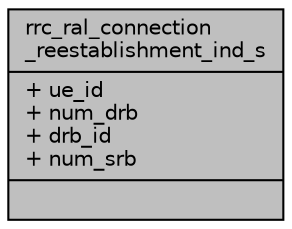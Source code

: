 digraph "rrc_ral_connection_reestablishment_ind_s"
{
 // LATEX_PDF_SIZE
  edge [fontname="Helvetica",fontsize="10",labelfontname="Helvetica",labelfontsize="10"];
  node [fontname="Helvetica",fontsize="10",shape=record];
  Node1 [label="{rrc_ral_connection\l_reestablishment_ind_s\n|+ ue_id\l+ num_drb\l+ drb_id\l+ num_srb\l|}",height=0.2,width=0.4,color="black", fillcolor="grey75", style="filled", fontcolor="black",tooltip=" "];
}

